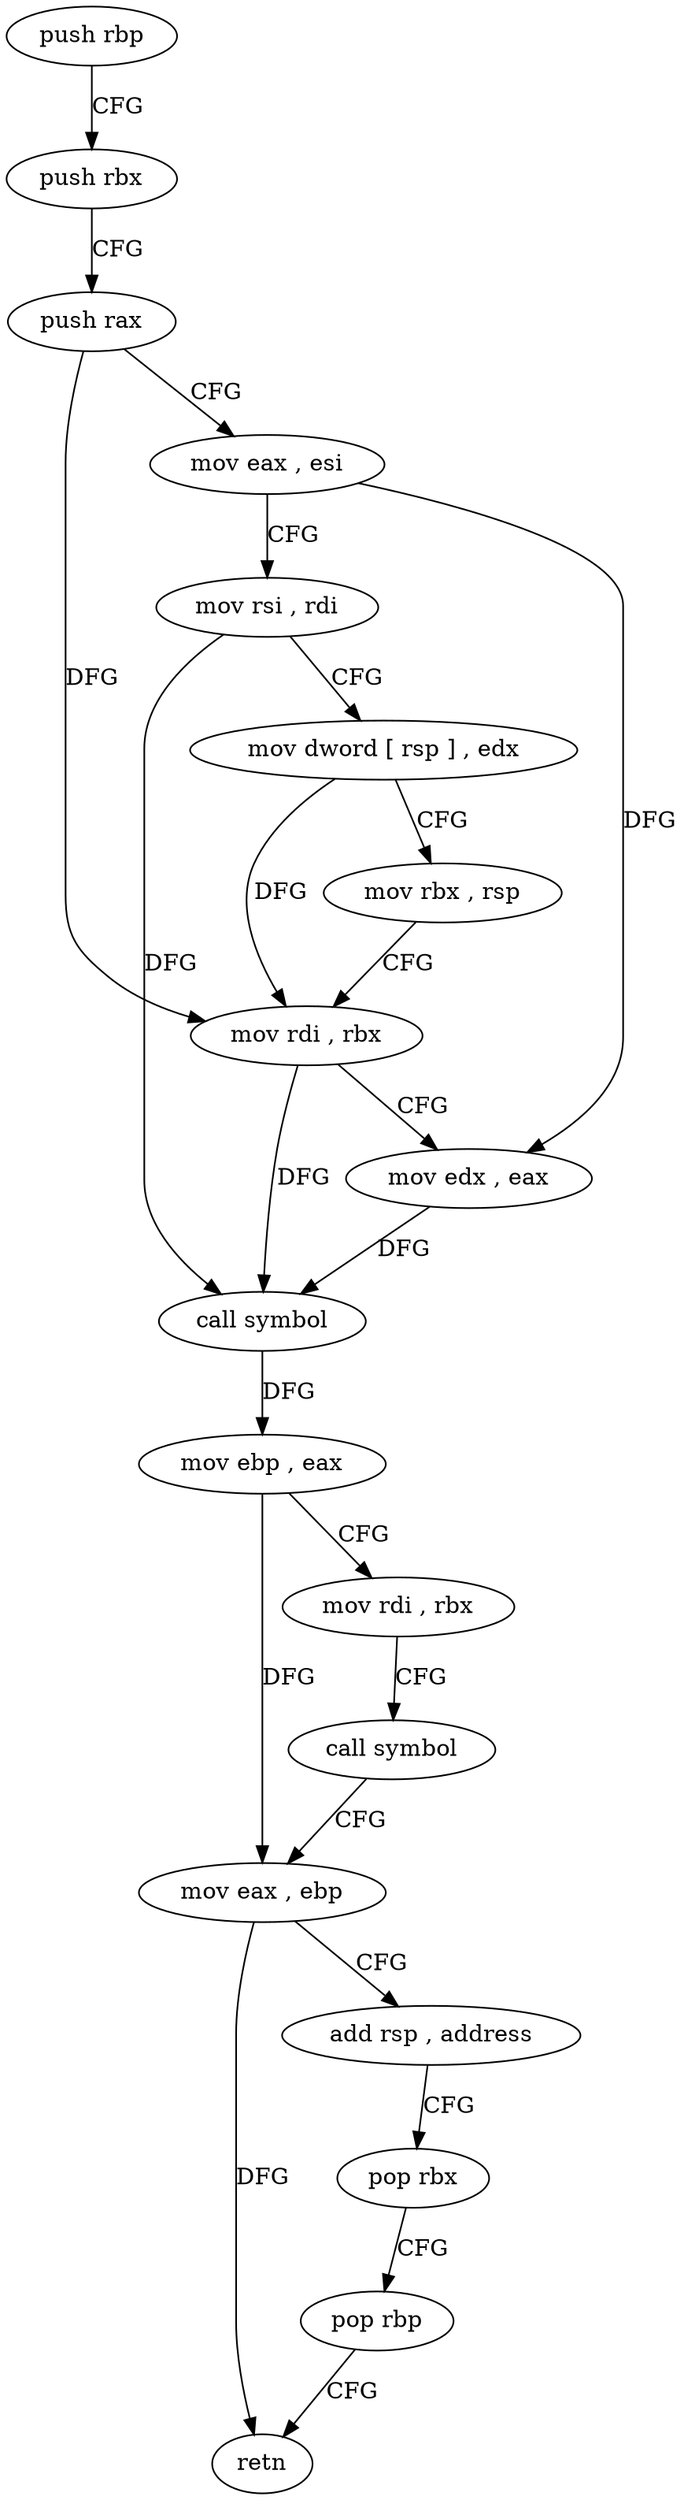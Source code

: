 digraph "func" {
"4245552" [label = "push rbp" ]
"4245553" [label = "push rbx" ]
"4245554" [label = "push rax" ]
"4245555" [label = "mov eax , esi" ]
"4245557" [label = "mov rsi , rdi" ]
"4245560" [label = "mov dword [ rsp ] , edx" ]
"4245563" [label = "mov rbx , rsp" ]
"4245566" [label = "mov rdi , rbx" ]
"4245569" [label = "mov edx , eax" ]
"4245571" [label = "call symbol" ]
"4245576" [label = "mov ebp , eax" ]
"4245578" [label = "mov rdi , rbx" ]
"4245581" [label = "call symbol" ]
"4245586" [label = "mov eax , ebp" ]
"4245588" [label = "add rsp , address" ]
"4245592" [label = "pop rbx" ]
"4245593" [label = "pop rbp" ]
"4245594" [label = "retn" ]
"4245552" -> "4245553" [ label = "CFG" ]
"4245553" -> "4245554" [ label = "CFG" ]
"4245554" -> "4245555" [ label = "CFG" ]
"4245554" -> "4245566" [ label = "DFG" ]
"4245555" -> "4245557" [ label = "CFG" ]
"4245555" -> "4245569" [ label = "DFG" ]
"4245557" -> "4245560" [ label = "CFG" ]
"4245557" -> "4245571" [ label = "DFG" ]
"4245560" -> "4245563" [ label = "CFG" ]
"4245560" -> "4245566" [ label = "DFG" ]
"4245563" -> "4245566" [ label = "CFG" ]
"4245566" -> "4245569" [ label = "CFG" ]
"4245566" -> "4245571" [ label = "DFG" ]
"4245569" -> "4245571" [ label = "DFG" ]
"4245571" -> "4245576" [ label = "DFG" ]
"4245576" -> "4245578" [ label = "CFG" ]
"4245576" -> "4245586" [ label = "DFG" ]
"4245578" -> "4245581" [ label = "CFG" ]
"4245581" -> "4245586" [ label = "CFG" ]
"4245586" -> "4245588" [ label = "CFG" ]
"4245586" -> "4245594" [ label = "DFG" ]
"4245588" -> "4245592" [ label = "CFG" ]
"4245592" -> "4245593" [ label = "CFG" ]
"4245593" -> "4245594" [ label = "CFG" ]
}
